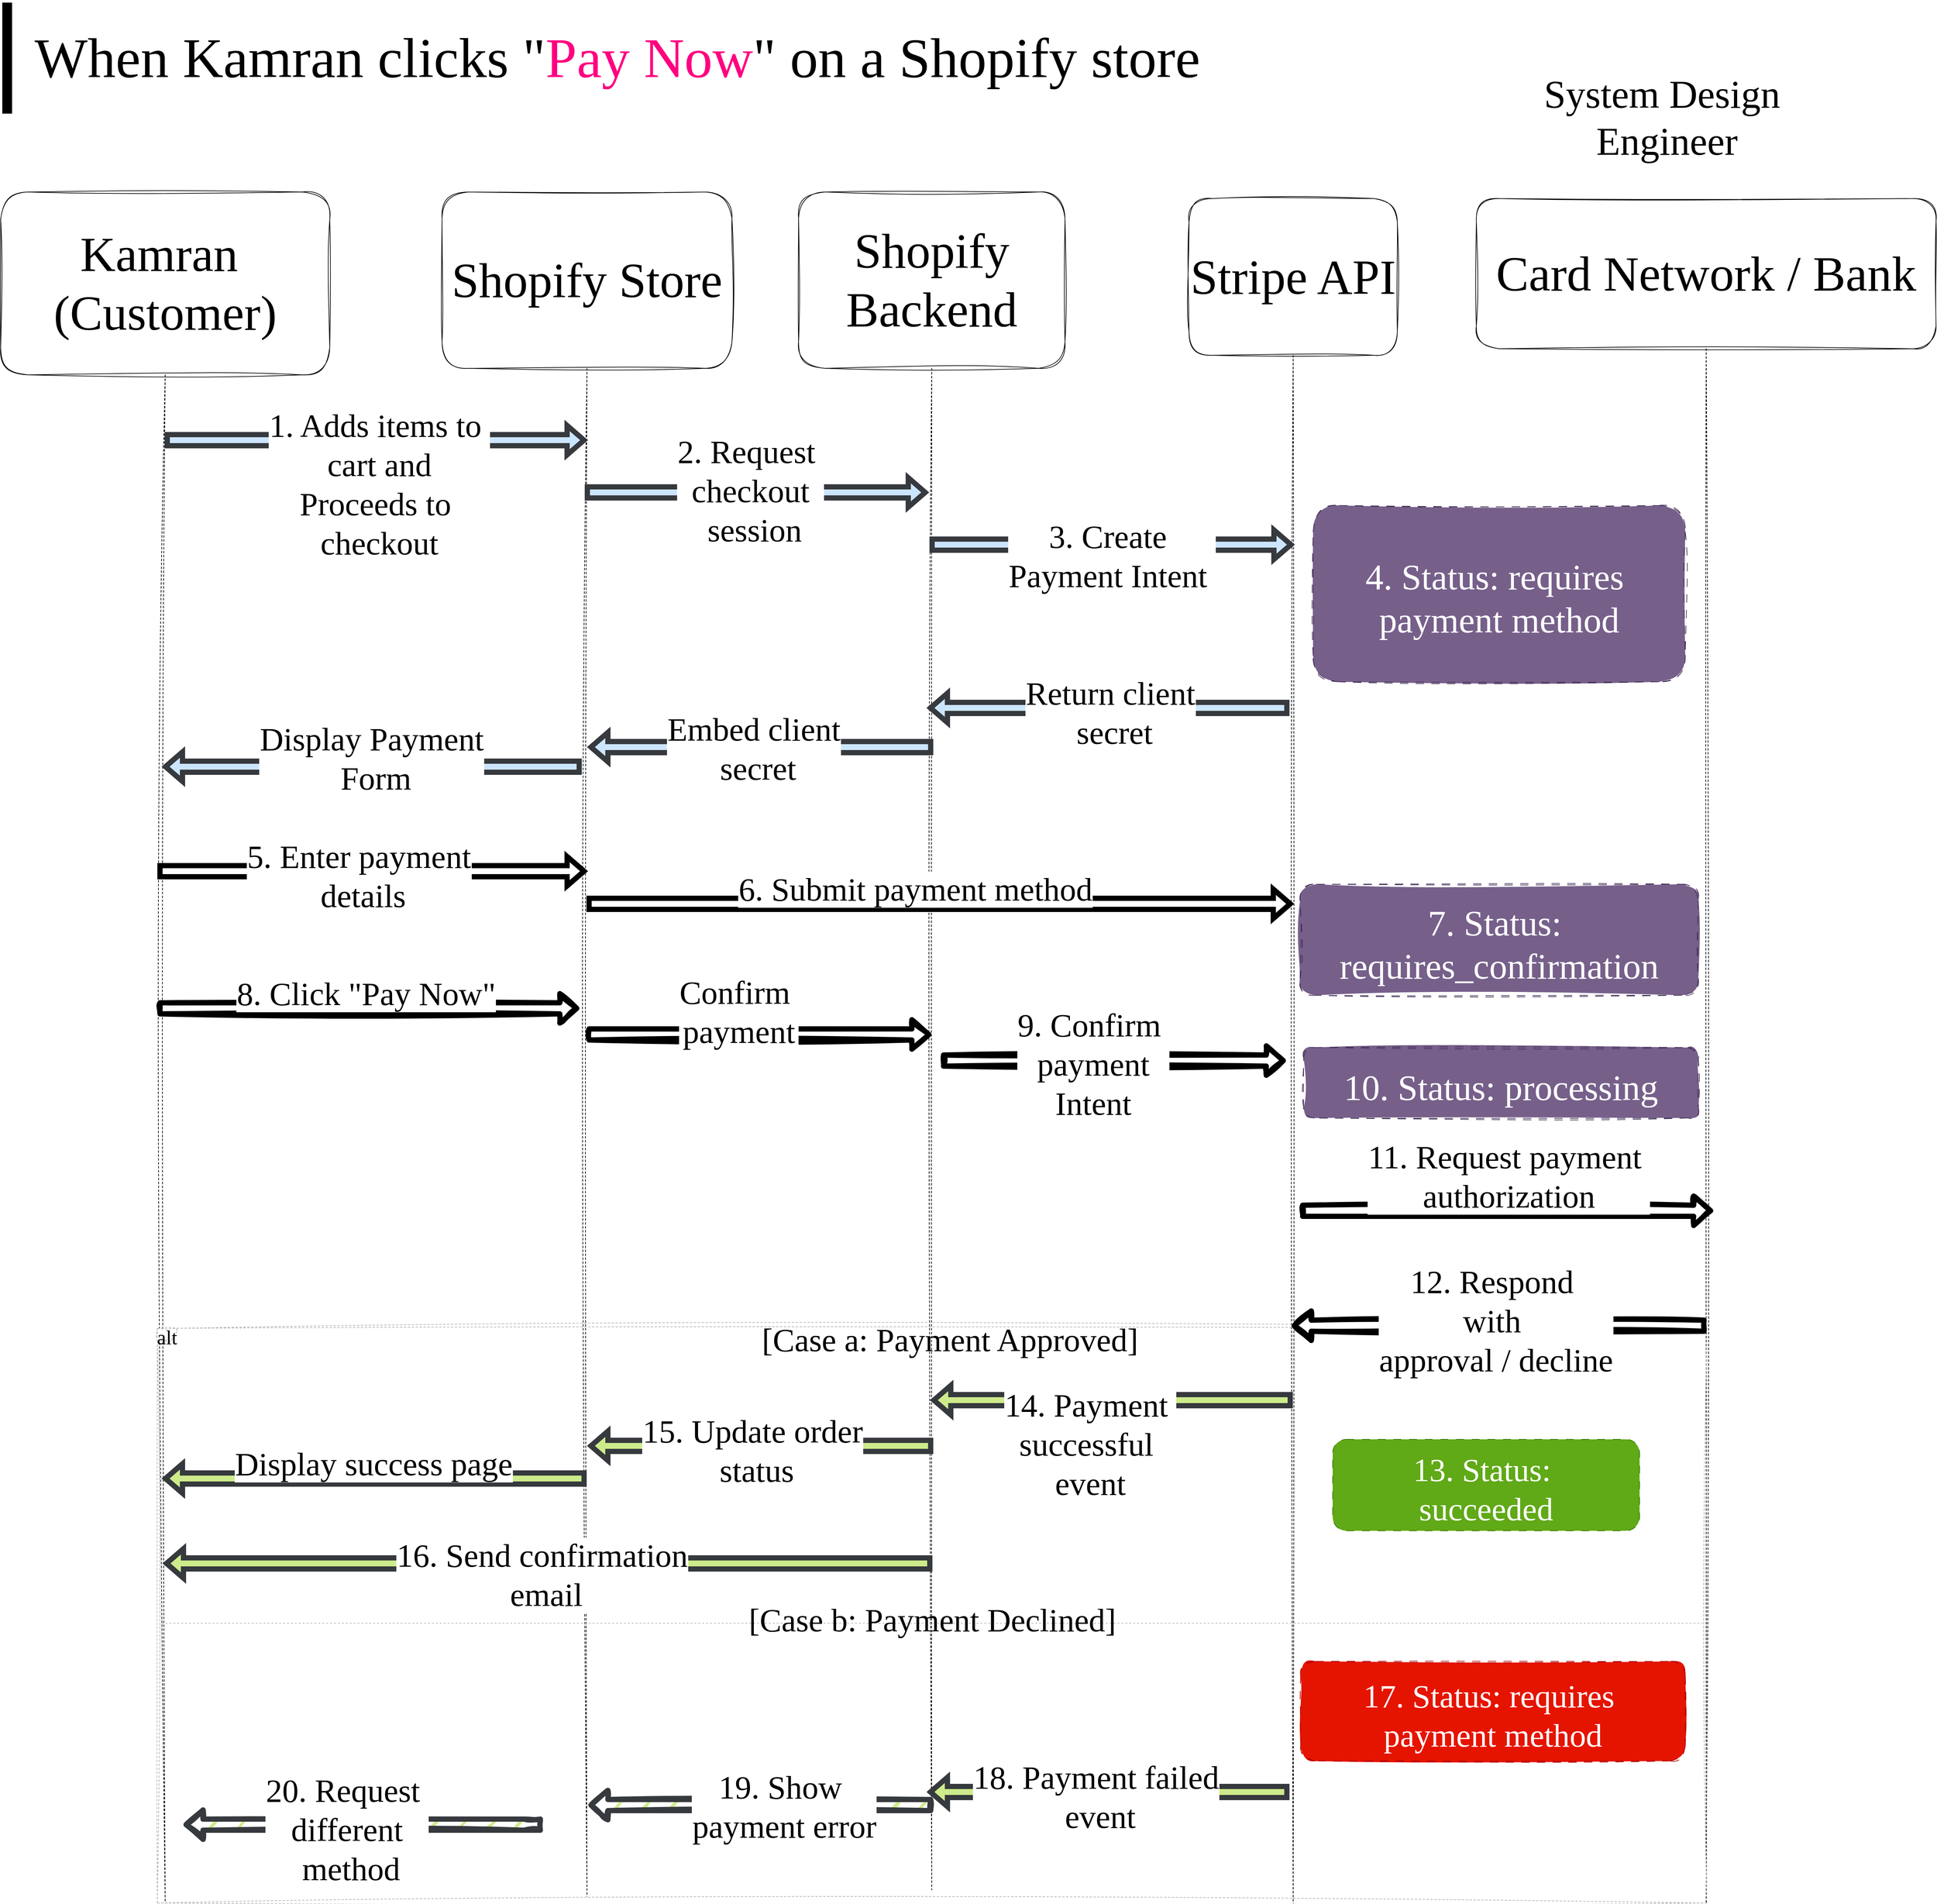 <mxfile version="26.2.14">
  <diagram name="Page-1" id="UPiAZLYLy2CkkOvZXcHj">
    <mxGraphModel dx="3784" dy="2608" grid="1" gridSize="10" guides="1" tooltips="1" connect="1" arrows="1" fold="1" page="1" pageScale="1" pageWidth="3000" pageHeight="3000" background="light-dark(#FFFFFF,#000000)" math="0" shadow="0">
      <root>
        <mxCell id="0" />
        <mxCell id="1" parent="0" />
        <mxCell id="5miELfbbJMKruTsYyYmL-1" value="Kamran &#xa;(Customer)" style="shape=umlLifeline;perimeter=lifelinePerimeter;whiteSpace=wrap;container=1;dropTarget=0;collapsible=0;recursiveResize=0;outlineConnect=0;portConstraint=eastwest;newEdgeStyle={&quot;edgeStyle&quot;:&quot;elbowEdgeStyle&quot;,&quot;elbow&quot;:&quot;vertical&quot;,&quot;curved&quot;:0,&quot;rounded&quot;:0};size=280;fontFamily=Gloria Hallelujah;fontSource=https%3A%2F%2Ffonts.googleapis.com%2Fcss%3Ffamily%3DGloria%2BHallelujah;sketch=1;curveFitting=1;jiggle=2;fontSize=75;rounded=1;fontColor=light-dark(#000000,#9999FF);labelBackgroundColor=none;fillColor=light-dark(#FFFFFF,#000000);strokeColor=default;align=center;verticalAlign=middle;glass=0;resizable=1;gradientColor=none;" parent="1" vertex="1">
          <mxGeometry x="10" y="350" width="504" height="2620" as="geometry" />
        </mxCell>
        <mxCell id="5miELfbbJMKruTsYyYmL-2" value="Shopify Store" style="shape=umlLifeline;perimeter=lifelinePerimeter;whiteSpace=wrap;container=1;dropTarget=0;collapsible=0;recursiveResize=0;outlineConnect=0;portConstraint=eastwest;newEdgeStyle={&quot;edgeStyle&quot;:&quot;elbowEdgeStyle&quot;,&quot;elbow&quot;:&quot;vertical&quot;,&quot;curved&quot;:0,&quot;rounded&quot;:0};size=270;fontFamily=Gloria Hallelujah;fontSource=https%3A%2F%2Ffonts.googleapis.com%2Fcss%3Ffamily%3DGloria%2BHallelujah;sketch=1;curveFitting=1;jiggle=2;fontSize=75;rounded=1;strokeColor=default;align=center;verticalAlign=middle;fontColor=light-dark(#000000,#9999FF);fillColor=light-dark(#FFFFFF,#000000);labelBackgroundColor=none;glass=0;resizable=1;gradientColor=none;" parent="1" vertex="1">
          <mxGeometry x="686" y="350" width="444" height="2610" as="geometry" />
        </mxCell>
        <mxCell id="5miELfbbJMKruTsYyYmL-3" value="Shopify Backend" style="shape=umlLifeline;perimeter=lifelinePerimeter;whiteSpace=wrap;container=1;dropTarget=0;collapsible=0;recursiveResize=0;outlineConnect=0;portConstraint=eastwest;newEdgeStyle={&quot;edgeStyle&quot;:&quot;elbowEdgeStyle&quot;,&quot;elbow&quot;:&quot;vertical&quot;,&quot;curved&quot;:0,&quot;rounded&quot;:0};size=270;fontFamily=Gloria Hallelujah;fontSource=https%3A%2F%2Ffonts.googleapis.com%2Fcss%3Ffamily%3DGloria%2BHallelujah;sketch=1;curveFitting=1;jiggle=2;fontSize=75;rounded=1;strokeColor=default;align=center;verticalAlign=middle;fontColor=light-dark(#000000,#9999FF);fillColor=light-dark(#FFFFFF,#000000);labelBackgroundColor=none;glass=0;resizable=1;gradientColor=none;" parent="1" vertex="1">
          <mxGeometry x="1232" y="350" width="408" height="2600" as="geometry" />
        </mxCell>
        <mxCell id="5miELfbbJMKruTsYyYmL-4" value="Stripe API" style="shape=umlLifeline;perimeter=lifelinePerimeter;whiteSpace=wrap;container=1;dropTarget=0;collapsible=0;recursiveResize=0;outlineConnect=0;portConstraint=eastwest;newEdgeStyle={&quot;edgeStyle&quot;:&quot;elbowEdgeStyle&quot;,&quot;elbow&quot;:&quot;vertical&quot;,&quot;curved&quot;:0,&quot;rounded&quot;:0};size=240;fontFamily=Gloria Hallelujah;fontSource=https%3A%2F%2Ffonts.googleapis.com%2Fcss%3Ffamily%3DGloria%2BHallelujah;sketch=1;curveFitting=1;jiggle=2;fontSize=75;rounded=1;strokeColor=default;align=center;verticalAlign=middle;fontColor=light-dark(#000000,#9999FF);fillColor=light-dark(#FFFFFF,#000000);labelBackgroundColor=none;glass=0;resizable=1;gradientColor=none;" parent="1" vertex="1">
          <mxGeometry x="1830" y="360" width="319" height="2610" as="geometry" />
        </mxCell>
        <mxCell id="5miELfbbJMKruTsYyYmL-5" value="Card Network / Bank" style="shape=umlLifeline;perimeter=lifelinePerimeter;whiteSpace=wrap;container=0;dropTarget=0;collapsible=0;recursiveResize=0;outlineConnect=0;portConstraint=eastwest;newEdgeStyle={&quot;edgeStyle&quot;:&quot;elbowEdgeStyle&quot;,&quot;elbow&quot;:&quot;vertical&quot;,&quot;curved&quot;:0,&quot;rounded&quot;:0};size=230;fontFamily=Gloria Hallelujah;fontSource=https%3A%2F%2Ffonts.googleapis.com%2Fcss%3Ffamily%3DGloria%2BHallelujah;fontSize=75;sketch=1;curveFitting=1;jiggle=2;rounded=1;gradientColor=none;glass=0;movable=1;resizable=1;rotatable=1;deletable=1;editable=1;locked=0;connectable=1;strokeColor=default;align=center;verticalAlign=middle;fontColor=light-dark(#000000,#9999FF);fillColor=light-dark(#FFFFFF,#000000);labelBackgroundColor=none;" parent="1" vertex="1">
          <mxGeometry x="2270" y="360" width="704" height="2610" as="geometry" />
        </mxCell>
        <mxCell id="5miELfbbJMKruTsYyYmL-6" value="alt" style="shape=umlFrame;dashed=1;pointerEvents=0;dropTarget=0;strokeColor=#B3B3B3;height=20;width=30;fontFamily=Gloria Hallelujah;fontSource=https%3A%2F%2Ffonts.googleapis.com%2Fcss%3Ffamily%3DGloria%2BHallelujah;sketch=1;curveFitting=1;jiggle=2;fontSize=31;gradientColor=none;" parent="1" vertex="1">
          <mxGeometry x="250" y="2090" width="2373" height="880" as="geometry" />
        </mxCell>
        <mxCell id="5miELfbbJMKruTsYyYmL-7" value="[Case a: Payment Approved]" style="text;strokeColor=none;fillColor=none;align=center;verticalAlign=middle;whiteSpace=wrap;fontFamily=Gloria Hallelujah;fontSource=https%3A%2F%2Ffonts.googleapis.com%2Fcss%3Ffamily%3DGloria%2BHallelujah;fontSize=50;fontColor=light-dark(#000000,#00FF00);" parent="5miELfbbJMKruTsYyYmL-6" vertex="1">
          <mxGeometry x="54.51" width="2318.49" height="33.588" as="geometry" />
        </mxCell>
        <mxCell id="5miELfbbJMKruTsYyYmL-8" value="[Case b: Payment Declined]" style="shape=line;dashed=1;whiteSpace=wrap;verticalAlign=top;labelPosition=center;verticalLabelPosition=middle;align=center;strokeColor=#B3B3B3;fontFamily=Gloria Hallelujah;fontSource=https%3A%2F%2Ffonts.googleapis.com%2Fcss%3Ffamily%3DGloria%2BHallelujah;fontSize=50;fontColor=light-dark(#000000,#FF0080);" parent="5miELfbbJMKruTsYyYmL-6" vertex="1">
          <mxGeometry x="6.5" y="410" width="2360" height="83.24" as="geometry" />
        </mxCell>
        <mxCell id="5miELfbbJMKruTsYyYmL-11" value="2. Request &#xa;checkout&#xa; session" style="verticalAlign=bottom;elbow=vertical;rounded=0;endArrow=block;fontFamily=Gloria Hallelujah;fontSource=https%3A%2F%2Ffonts.googleapis.com%2Fcss%3Ffamily%3DGloria%2BHallelujah;fontSize=50;shape=flexArrow;labelBackgroundColor=light-dark(#FFFFFF,#000000);strokeColor=light-dark(#36393D,#182E44);strokeWidth=8;align=center;fontColor=default;fillColor=#CCE5FF;" parent="1" edge="1">
          <mxGeometry x="-0.033" y="-80" relative="1" as="geometry">
            <mxPoint as="offset" />
            <mxPoint x="904.5" y="810" as="sourcePoint" />
            <mxPoint x="1430" y="810" as="targetPoint" />
          </mxGeometry>
        </mxCell>
        <mxCell id="5miELfbbJMKruTsYyYmL-12" value="3. Create &#xa;Payment Intent " style="verticalAlign=bottom;elbow=vertical;rounded=0;endArrow=block;fontFamily=Gloria Hallelujah;fontSource=https%3A%2F%2Ffonts.googleapis.com%2Fcss%3Ffamily%3DGloria%2BHallelujah;fontSize=50;shape=flexArrow;labelBackgroundColor=light-dark(#FFFFFF,#000000);strokeColor=light-dark(#36393D,#182E44);strokeWidth=8;align=center;fontColor=default;fillColor=#CCE5FF;" parent="1" edge="1">
          <mxGeometry x="-0.004" y="-70" relative="1" as="geometry">
            <mxPoint x="2" as="offset" />
            <mxPoint x="1432.5" y="890" as="sourcePoint" />
            <mxPoint x="1990" y="890" as="targetPoint" />
          </mxGeometry>
        </mxCell>
        <mxCell id="5miELfbbJMKruTsYyYmL-13" value="Return client&#xa; secret" style="verticalAlign=bottom;elbow=vertical;rounded=0;endArrow=block;fontFamily=Gloria Hallelujah;fontSource=https%3A%2F%2Ffonts.googleapis.com%2Fcss%3Ffamily%3DGloria%2BHallelujah;fontSize=50;shape=flexArrow;labelBackgroundColor=light-dark(#FFFFFF,#000000);strokeColor=light-dark(#36393D,#182E44);strokeWidth=8;align=center;fontColor=default;fillColor=#CCE5FF;" parent="1" edge="1">
          <mxGeometry x="-0.011" y="60" relative="1" as="geometry">
            <mxPoint x="1983.83" y="1140" as="sourcePoint" />
            <mxPoint x="1429.997" y="1140" as="targetPoint" />
            <mxPoint as="offset" />
          </mxGeometry>
        </mxCell>
        <mxCell id="5miELfbbJMKruTsYyYmL-14" value="Embed client&#xa; secret" style="verticalAlign=bottom;elbow=vertical;rounded=0;endArrow=block;fontFamily=Gloria Hallelujah;fontSource=https%3A%2F%2Ffonts.googleapis.com%2Fcss%3Ffamily%3DGloria%2BHallelujah;fontSize=50;shape=flexArrow;labelBackgroundColor=light-dark(#FFFFFF,#000000);strokeColor=light-dark(#36393D,#182E44);strokeWidth=8;align=center;fontColor=default;fillColor=#CCE5FF;" parent="1" edge="1">
          <mxGeometry x="0.043" y="55" relative="1" as="geometry">
            <mxPoint x="1" as="offset" />
            <mxPoint x="1438.33" y="1200" as="sourcePoint" />
            <mxPoint x="909.997" y="1200" as="targetPoint" />
          </mxGeometry>
        </mxCell>
        <mxCell id="5miELfbbJMKruTsYyYmL-16" value="5. Enter payment&#xa; details" style="verticalAlign=bottom;edgeStyle=elbowEdgeStyle;elbow=vertical;curved=0;rounded=0;endArrow=block;fontFamily=Gloria Hallelujah;fontSource=https%3A%2F%2Ffonts.googleapis.com%2Fcss%3Ffamily%3DGloria%2BHallelujah;fontSize=50;shape=flexArrow;strokeColor=default;align=center;fontColor=default;labelBackgroundColor=light-dark(#FFFFFF,#000000);strokeWidth=8;fillColor=default;" parent="1" edge="1">
          <mxGeometry x="-0.057" y="-60" relative="1" as="geometry">
            <Array as="points">
              <mxPoint x="792.83" y="1390" />
            </Array>
            <mxPoint x="249.997" y="1390" as="sourcePoint" />
            <mxPoint x="907.5" y="1390" as="targetPoint" />
            <mxPoint x="-1" as="offset" />
          </mxGeometry>
        </mxCell>
        <mxCell id="5miELfbbJMKruTsYyYmL-17" value="6. Submit payment method" style="verticalAlign=bottom;edgeStyle=elbowEdgeStyle;elbow=vertical;curved=0;rounded=0;endArrow=block;fontFamily=Gloria Hallelujah;fontSource=https%3A%2F%2Ffonts.googleapis.com%2Fcss%3Ffamily%3DGloria%2BHallelujah;fontSize=50;shape=flexArrow;strokeColor=default;align=center;fontColor=default;labelBackgroundColor=light-dark(#FFFFFF,#000000);fillColor=default;strokeWidth=8;" parent="1" edge="1">
          <mxGeometry x="-0.068" relative="1" as="geometry">
            <Array as="points">
              <mxPoint x="1292" y="1440" />
            </Array>
            <mxPoint as="offset" />
            <mxPoint x="907.167" y="1440" as="sourcePoint" />
            <mxPoint x="1989" y="1440" as="targetPoint" />
          </mxGeometry>
        </mxCell>
        <mxCell id="5miELfbbJMKruTsYyYmL-18" value="8. Click &quot;Pay Now&quot;" style="verticalAlign=bottom;elbow=vertical;rounded=0;endArrow=block;fontFamily=Gloria Hallelujah;fontSource=https%3A%2F%2Ffonts.googleapis.com%2Fcss%3Ffamily%3DGloria%2BHallelujah;sketch=1;curveFitting=1;jiggle=2;fontSize=50;shape=flexArrow;strokeColor=default;align=center;fontColor=default;labelBackgroundColor=light-dark(#FFFFFF,#000000);strokeWidth=8;curved=0;fillColor=default;" parent="1" edge="1">
          <mxGeometry x="-0.01" relative="1" as="geometry">
            <mxPoint as="offset" />
            <mxPoint x="249.997" y="1600" as="sourcePoint" />
            <mxPoint x="896.33" y="1600" as="targetPoint" />
          </mxGeometry>
        </mxCell>
        <mxCell id="5miELfbbJMKruTsYyYmL-19" value="Confirm &#xa;payment" style="verticalAlign=bottom;elbow=vertical;rounded=0;endArrow=block;fontFamily=Gloria Hallelujah;fontSource=https%3A%2F%2Ffonts.googleapis.com%2Fcss%3Ffamily%3DGloria%2BHallelujah;sketch=1;curveFitting=1;jiggle=2;fontSize=50;shape=flexArrow;strokeColor=default;align=center;fontColor=default;labelBackgroundColor=light-dark(#FFFFFF,#000000);strokeWidth=8;curved=0;fillColor=default;" parent="1" edge="1">
          <mxGeometry x="-0.119" y="-18" relative="1" as="geometry">
            <mxPoint x="907.167" y="1640" as="sourcePoint" />
            <mxPoint x="1435.5" y="1640" as="targetPoint" />
            <mxPoint x="1" as="offset" />
          </mxGeometry>
        </mxCell>
        <mxCell id="5miELfbbJMKruTsYyYmL-21" value="11. Request payment &#xa;authorization" style="verticalAlign=bottom;elbow=vertical;rounded=0;endArrow=block;fontFamily=Gloria Hallelujah;fontSource=https%3A%2F%2Ffonts.googleapis.com%2Fcss%3Ffamily%3DGloria%2BHallelujah;sketch=1;curveFitting=1;jiggle=2;fontSize=50;shape=flexArrow;strokeColor=default;align=center;fontColor=default;labelBackgroundColor=light-dark(#FFFFFF,#000000);strokeWidth=8;curved=0;fillColor=default;" parent="1" edge="1">
          <mxGeometry x="0.011" relative="1" as="geometry">
            <mxPoint as="offset" />
            <mxPoint x="1999.997" y="1910" as="sourcePoint" />
            <mxPoint x="2632.83" y="1910" as="targetPoint" />
          </mxGeometry>
        </mxCell>
        <mxCell id="5miELfbbJMKruTsYyYmL-22" value="12. Respond &#xa;with &#xa;approval / decline" style="verticalAlign=bottom;edgeStyle=elbowEdgeStyle;elbow=vertical;curved=0;rounded=0;endArrow=block;fontFamily=Gloria Hallelujah;fontSource=https%3A%2F%2Ffonts.googleapis.com%2Fcss%3Ffamily%3DGloria%2BHallelujah;sketch=1;curveFitting=1;jiggle=2;fontSize=50;shape=flexArrow;strokeColor=default;align=center;fontColor=default;labelBackgroundColor=light-dark(#FFFFFF,#000000);strokeWidth=8;fillColor=default;" parent="1" edge="1">
          <mxGeometry x="0.012" y="75" relative="1" as="geometry">
            <Array as="points">
              <mxPoint x="2267.25" y="2086" />
            </Array>
            <mxPoint x="-1" as="offset" />
            <mxPoint x="2622.75" y="2086" as="sourcePoint" />
            <mxPoint x="1987.25" y="2086" as="targetPoint" />
          </mxGeometry>
        </mxCell>
        <mxCell id="5miELfbbJMKruTsYyYmL-23" value="14. Payment &#xa;successful &#xa;event" style="verticalAlign=bottom;elbow=vertical;rounded=0;endArrow=block;fontFamily=Gloria Hallelujah;fontSource=https%3A%2F%2Ffonts.googleapis.com%2Fcss%3Ffamily%3DGloria%2BHallelujah;fontSize=50;shape=flexArrow;strokeColor=light-dark(#36393D,#203A00);align=center;fontColor=default;labelBackgroundColor=light-dark(#FFFFFF,#000000);fillColor=#CDEB8B;strokeWidth=8;" parent="1" edge="1">
          <mxGeometry x="0.116" y="150" relative="1" as="geometry">
            <mxPoint x="1989" y="2200" as="sourcePoint" />
            <mxPoint x="1435.167" y="2200" as="targetPoint" />
            <mxPoint x="-1" as="offset" />
          </mxGeometry>
        </mxCell>
        <mxCell id="5miELfbbJMKruTsYyYmL-24" value="15. Update order&#xa; status" style="verticalAlign=bottom;elbow=vertical;rounded=0;endArrow=block;fontFamily=Gloria Hallelujah;fontSource=https%3A%2F%2Ffonts.googleapis.com%2Fcss%3Ffamily%3DGloria%2BHallelujah;fontSize=50;shape=flexArrow;strokeColor=light-dark(#36393D,#203A00);align=center;fontColor=default;labelBackgroundColor=light-dark(#FFFFFF,#000000);strokeWidth=8;fillColor=#CDEB8B;" parent="1" edge="1">
          <mxGeometry x="0.054" y="60" relative="1" as="geometry">
            <mxPoint x="2" as="offset" />
            <mxPoint x="1438.33" y="2270" as="sourcePoint" />
            <mxPoint x="909.997" y="2270" as="targetPoint" />
          </mxGeometry>
        </mxCell>
        <mxCell id="5miELfbbJMKruTsYyYmL-25" value="Display success page" style="verticalAlign=bottom;edgeStyle=elbowEdgeStyle;elbow=vertical;curved=0;rounded=0;endArrow=block;fontFamily=Gloria Hallelujah;fontSource=https%3A%2F%2Ffonts.googleapis.com%2Fcss%3Ffamily%3DGloria%2BHallelujah;fontSize=50;shape=flexArrow;strokeColor=light-dark(#36393D,#203A00);align=center;fontColor=default;labelBackgroundColor=light-dark(#FFFFFF,#000000);strokeWidth=8;fillColor=#CDEB8B;" parent="1" edge="1">
          <mxGeometry x="0.005" relative="1" as="geometry">
            <Array as="points">
              <mxPoint x="606" y="2320" />
            </Array>
            <mxPoint as="offset" />
            <mxPoint x="907.5" y="2320" as="sourcePoint" />
            <mxPoint x="258.5" y="2320" as="targetPoint" />
          </mxGeometry>
        </mxCell>
        <mxCell id="5miELfbbJMKruTsYyYmL-26" value="16. Send confirmation&#xa; email" style="verticalAlign=bottom;edgeStyle=elbowEdgeStyle;elbow=horizontal;curved=0;rounded=0;endArrow=block;fontFamily=Gloria Hallelujah;fontSource=https%3A%2F%2Ffonts.googleapis.com%2Fcss%3Ffamily%3DGloria%2BHallelujah;fontSize=50;shape=flexArrow;strokeColor=light-dark(#36393D,#203A00);align=center;fontColor=default;labelBackgroundColor=light-dark(#FFFFFF,#000000);strokeWidth=8;fillColor=#CDEB8B;" parent="1" edge="1">
          <mxGeometry x="0.014" y="70" relative="1" as="geometry">
            <Array as="points">
              <mxPoint x="933.5" y="2450" />
            </Array>
            <mxPoint x="-1" as="offset" />
            <mxPoint x="1437" y="2450" as="sourcePoint" />
            <mxPoint x="260" y="2450" as="targetPoint" />
          </mxGeometry>
        </mxCell>
        <mxCell id="5miELfbbJMKruTsYyYmL-27" value="18. Payment failed&#xa; event" style="verticalAlign=bottom;elbow=vertical;rounded=0;endArrow=block;fontFamily=Gloria Hallelujah;fontSource=https%3A%2F%2Ffonts.googleapis.com%2Fcss%3Ffamily%3DGloria%2BHallelujah;fontSize=50;shape=flexArrow;strokeColor=light-dark(#36393D,#572B2B);align=center;fontColor=default;labelBackgroundColor=light-dark(#FFFFFF,#000000);fillColor=light-dark(#CDEB8B,#572B2B);strokeWidth=8;" parent="1" edge="1">
          <mxGeometry x="0.061" y="60" relative="1" as="geometry">
            <mxPoint x="-2" as="offset" />
            <mxPoint x="1983.83" y="2800" as="sourcePoint" />
            <mxPoint x="1429.997" y="2800" as="targetPoint" />
          </mxGeometry>
        </mxCell>
        <mxCell id="5miELfbbJMKruTsYyYmL-28" value="19. Show &#xa;payment error" style="verticalAlign=bottom;elbow=vertical;rounded=0;endArrow=block;fontFamily=Gloria Hallelujah;fontSource=https%3A%2F%2Ffonts.googleapis.com%2Fcss%3Ffamily%3DGloria%2BHallelujah;sketch=1;curveFitting=1;jiggle=2;fontSize=50;shape=flexArrow;strokeColor=light-dark(#36393D,#572B2B);align=center;fontColor=default;labelBackgroundColor=light-dark(#FFFFFF,#000000);strokeWidth=8;fillColor=light-dark(#CDEB8B,#572B2B);" parent="1" edge="1">
          <mxGeometry x="-0.137" y="55" relative="1" as="geometry">
            <mxPoint as="offset" />
            <mxPoint x="1438.33" y="2820" as="sourcePoint" />
            <mxPoint x="909.997" y="2820" as="targetPoint" />
          </mxGeometry>
        </mxCell>
        <mxCell id="5miELfbbJMKruTsYyYmL-29" value="20. Request &#xa;different&#xa; method" style="verticalAlign=bottom;edgeStyle=elbowEdgeStyle;elbow=vertical;curved=0;rounded=0;endArrow=block;fontFamily=Gloria Hallelujah;fontSource=https%3A%2F%2Ffonts.googleapis.com%2Fcss%3Ffamily%3DGloria%2BHallelujah;sketch=1;curveFitting=1;jiggle=2;fontSize=50;shape=flexArrow;strokeColor=light-dark(#36393D,#572B2B);align=center;fontColor=default;labelBackgroundColor=light-dark(#FFFFFF,#000000);strokeWidth=8;fillColor=light-dark(#CDEB8B,#572B2B);" parent="1" edge="1">
          <mxGeometry x="0.09" y="90" relative="1" as="geometry">
            <Array as="points">
              <mxPoint x="811.5" y="2850" />
            </Array>
            <mxPoint x="840.5" y="2850" as="sourcePoint" />
            <mxPoint x="290" y="2850" as="targetPoint" />
            <mxPoint as="offset" />
          </mxGeometry>
        </mxCell>
        <mxCell id="5miELfbbJMKruTsYyYmL-30" value="4. Status: requires &#xa;payment method" style="fontFamily=Gloria Hallelujah;fontSource=https%3A%2F%2Ffonts.googleapis.com%2Fcss%3Ffamily%3DGloria%2BHallelujah;sketch=1;curveFitting=1;jiggle=2;fontSize=55;rounded=1;glass=0;dashed=1;dashPattern=12 12;fillColor=#76608a;strokeColor=#432D57;fontColor=#ffffff;fillStyle=solid;align=center;verticalAlign=middle;" parent="1" vertex="1">
          <mxGeometry x="2020" y="830" width="570" height="270" as="geometry" />
        </mxCell>
        <mxCell id="5miELfbbJMKruTsYyYmL-31" value="7. Status: &#xa;requires_confirmation" style="fillColor=#76608a;strokeColor=#432D57;fontFamily=Gloria Hallelujah;fontSource=https%3A%2F%2Ffonts.googleapis.com%2Fcss%3Ffamily%3DGloria%2BHallelujah;sketch=1;curveFitting=1;jiggle=2;fontSize=55;rounded=1;dashed=1;dashPattern=12 12;glass=0;align=center;verticalAlign=middle;fontColor=#ffffff;gradientColor=none;fillStyle=solid;" parent="1" vertex="1">
          <mxGeometry x="2000" y="1410" width="610" height="170" as="geometry" />
        </mxCell>
        <mxCell id="5miELfbbJMKruTsYyYmL-32" value="10. Status: processing" style="fillColor=#76608a;strokeColor=#432D57;fontFamily=Gloria Hallelujah;fontSource=https%3A%2F%2Ffonts.googleapis.com%2Fcss%3Ffamily%3DGloria%2BHallelujah;sketch=1;curveFitting=1;jiggle=2;fontSize=55;rounded=1;dashed=1;dashPattern=12 12;glass=0;align=center;verticalAlign=middle;fontColor=#ffffff;gradientColor=none;fillStyle=solid;" parent="1" vertex="1">
          <mxGeometry x="2005.5" y="1660" width="604.5" height="108" as="geometry" />
        </mxCell>
        <mxCell id="5miELfbbJMKruTsYyYmL-33" value="13. Status: &#xa;succeeded" style="fillColor=#60a917;strokeColor=#2D7600;fontFamily=Gloria Hallelujah;fontSource=https%3A%2F%2Ffonts.googleapis.com%2Fcss%3Ffamily%3DGloria%2BHallelujah;fontSize=50;rounded=1;dashed=1;dashPattern=12 12;fontColor=#ffffff;fillStyle=solid;" parent="1" vertex="1">
          <mxGeometry x="2050" y="2260" width="470" height="140" as="geometry" />
        </mxCell>
        <mxCell id="5miELfbbJMKruTsYyYmL-34" value="17. Status: requires &#xa;payment method" style="fillColor=#e51400;strokeColor=#B20000;fontFamily=Gloria Hallelujah;fontSource=https%3A%2F%2Ffonts.googleapis.com%2Fcss%3Ffamily%3DGloria%2BHallelujah;sketch=1;curveFitting=1;jiggle=2;fontSize=50;rounded=1;dashed=1;dashPattern=12 12;fillStyle=solid;align=center;verticalAlign=middle;fontColor=#ffffff;" parent="1" vertex="1">
          <mxGeometry x="2001" y="2600" width="589" height="152.5" as="geometry" />
        </mxCell>
        <mxCell id="5miELfbbJMKruTsYyYmL-52" value="Display Payment&#xa; Form" style="verticalAlign=bottom;edgeStyle=elbowEdgeStyle;elbow=vertical;curved=0;rounded=0;endArrow=block;fontFamily=Gloria Hallelujah;fontSource=https%3A%2F%2Ffonts.googleapis.com%2Fcss%3Ffamily%3DGloria%2BHallelujah;fontSize=50;shape=flexArrow;strokeColor=light-dark(#36393D,#182E44);align=center;fontColor=default;labelBackgroundColor=light-dark(#FFFFFF,#000000);strokeWidth=8;fillColor=#CCE5FF;" parent="1" edge="1">
          <mxGeometry x="0.002" y="40" relative="1" as="geometry">
            <Array as="points">
              <mxPoint x="856" y="1230" />
            </Array>
            <mxPoint x="900" y="1230" as="sourcePoint" />
            <mxPoint x="258.5" y="1230" as="targetPoint" />
            <mxPoint as="offset" />
          </mxGeometry>
        </mxCell>
        <mxCell id="5miELfbbJMKruTsYyYmL-53" value="1. Adds items to &#xa;cart and&#xa;Proceeds to &#xa;checkout&#xa;" style="verticalAlign=bottom;elbow=vertical;rounded=0;endArrow=block;fontFamily=Gloria Hallelujah;fontSource=https%3A%2F%2Ffonts.googleapis.com%2Fcss%3Ffamily%3DGloria%2BHallelujah;fontSize=50;shape=flexArrow;strokeColor=light-dark(#36393D,#182E44);align=center;fontColor=default;labelBackgroundColor=light-dark(#FFFFFF,#000000);strokeWidth=8;fillColor=#CCE5FF;" parent="1" edge="1">
          <mxGeometry x="0.018" y="-240" relative="1" as="geometry">
            <mxPoint x="261.167" y="730" as="sourcePoint" />
            <mxPoint x="907.5" y="730" as="targetPoint" />
            <mxPoint as="offset" />
          </mxGeometry>
        </mxCell>
        <mxCell id="5miELfbbJMKruTsYyYmL-55" value="" style="group" parent="1" vertex="1" connectable="0">
          <mxGeometry x="20" y="60" width="2880" height="202" as="geometry" />
        </mxCell>
        <mxCell id="5miELfbbJMKruTsYyYmL-48" value="&lt;div&gt;&lt;font style=&quot;font-size: 86px;&quot;&gt;When Kamran clicks &quot;&lt;span style=&quot;color: rgb(255, 0, 128);&quot;&gt;Pay Now&lt;/span&gt;&quot; on a Shopify store&amp;nbsp;&lt;/font&gt;&lt;/div&gt;" style="text;html=1;align=left;verticalAlign=middle;whiteSpace=wrap;rounded=0;fontFamily=Gloria Hallelujah;fontSource=https%3A%2F%2Ffonts.googleapis.com%2Fcss%3Ffamily%3DGloria%2BHallelujah;fontSize=45;fontColor=default;" parent="5miELfbbJMKruTsYyYmL-55" vertex="1">
          <mxGeometry x="39.974" width="2641.044" height="170" as="geometry" />
        </mxCell>
        <mxCell id="5miELfbbJMKruTsYyYmL-50" value="" style="shape=link;html=1;rounded=0;fontFamily=Gloria Hallelujah;fontSource=https%3A%2F%2Ffonts.googleapis.com%2Fcss%3Ffamily%3DGloria%2BHallelujah;fontSize=31;fontColor=default;width=0;strokeColor=light-dark(#000000,#76B7AC);strokeWidth=8;" parent="5miELfbbJMKruTsYyYmL-55" edge="1">
          <mxGeometry width="100" relative="1" as="geometry">
            <mxPoint y="170" as="sourcePoint" />
            <mxPoint as="targetPoint" />
          </mxGeometry>
        </mxCell>
        <mxCell id="5miELfbbJMKruTsYyYmL-49" value="&lt;font style=&quot;color: light-dark(rgb(0, 0, 0), rgb(118, 183, 172));&quot;&gt;System Design&amp;nbsp;&lt;/font&gt;&lt;div&gt;&lt;font style=&quot;color: light-dark(rgb(0, 0, 0), rgb(118, 183, 172));&quot;&gt;Engineer&lt;/font&gt;&lt;/div&gt;" style="text;html=1;align=center;verticalAlign=middle;whiteSpace=wrap;rounded=1;fontFamily=Gloria Hallelujah;fontSource=https%3A%2F%2Ffonts.googleapis.com%2Fcss%3Ffamily%3DGloria%2BHallelujah;fontSize=60;fontColor=default;strokeColor=none;sketch=1;curveFitting=1;jiggle=2;" parent="5miELfbbJMKruTsYyYmL-55" vertex="1">
          <mxGeometry x="2170.003" y="130" width="743.564" height="92" as="geometry" />
        </mxCell>
        <mxCell id="5miELfbbJMKruTsYyYmL-56" style="edgeStyle=elbowEdgeStyle;shape=flexArrow;curved=0;rounded=0;sketch=1;jiggle=2;curveFitting=1;orthogonalLoop=1;jettySize=auto;elbow=vertical;html=1;exitX=0;exitY=0.5;exitDx=0;exitDy=0;strokeColor=default;align=center;verticalAlign=bottom;fontFamily=Gloria Hallelujah;fontSource=https%3A%2F%2Ffonts.googleapis.com%2Fcss%3Ffamily%3DGloria%2BHallelujah;fontSize=25;fontColor=default;labelBackgroundColor=light-dark(#FFFFFF,#000000);endArrow=block;" parent="5miELfbbJMKruTsYyYmL-55" source="5miELfbbJMKruTsYyYmL-49" target="5miELfbbJMKruTsYyYmL-49" edge="1">
          <mxGeometry relative="1" as="geometry" />
        </mxCell>
        <mxCell id="JcDtLwDXdDTiXMyq6mNi-2" value="9. Confirm &#xa;payment&#xa;Intent" style="verticalAlign=bottom;elbow=vertical;rounded=0;endArrow=block;fontFamily=Gloria Hallelujah;fontSource=https%3A%2F%2Ffonts.googleapis.com%2Fcss%3Ffamily%3DGloria%2BHallelujah;sketch=1;curveFitting=1;jiggle=2;fontSize=50;shape=flexArrow;strokeColor=default;align=center;fontColor=default;labelBackgroundColor=light-dark(#FFFFFF,#000000);strokeWidth=8;curved=0;fillColor=default;" edge="1" parent="1">
          <mxGeometry x="-0.119" y="-88" relative="1" as="geometry">
            <mxPoint x="1449.997" y="1680" as="sourcePoint" />
            <mxPoint x="1978.33" y="1680" as="targetPoint" />
            <mxPoint x="1" as="offset" />
          </mxGeometry>
        </mxCell>
      </root>
    </mxGraphModel>
  </diagram>
</mxfile>
